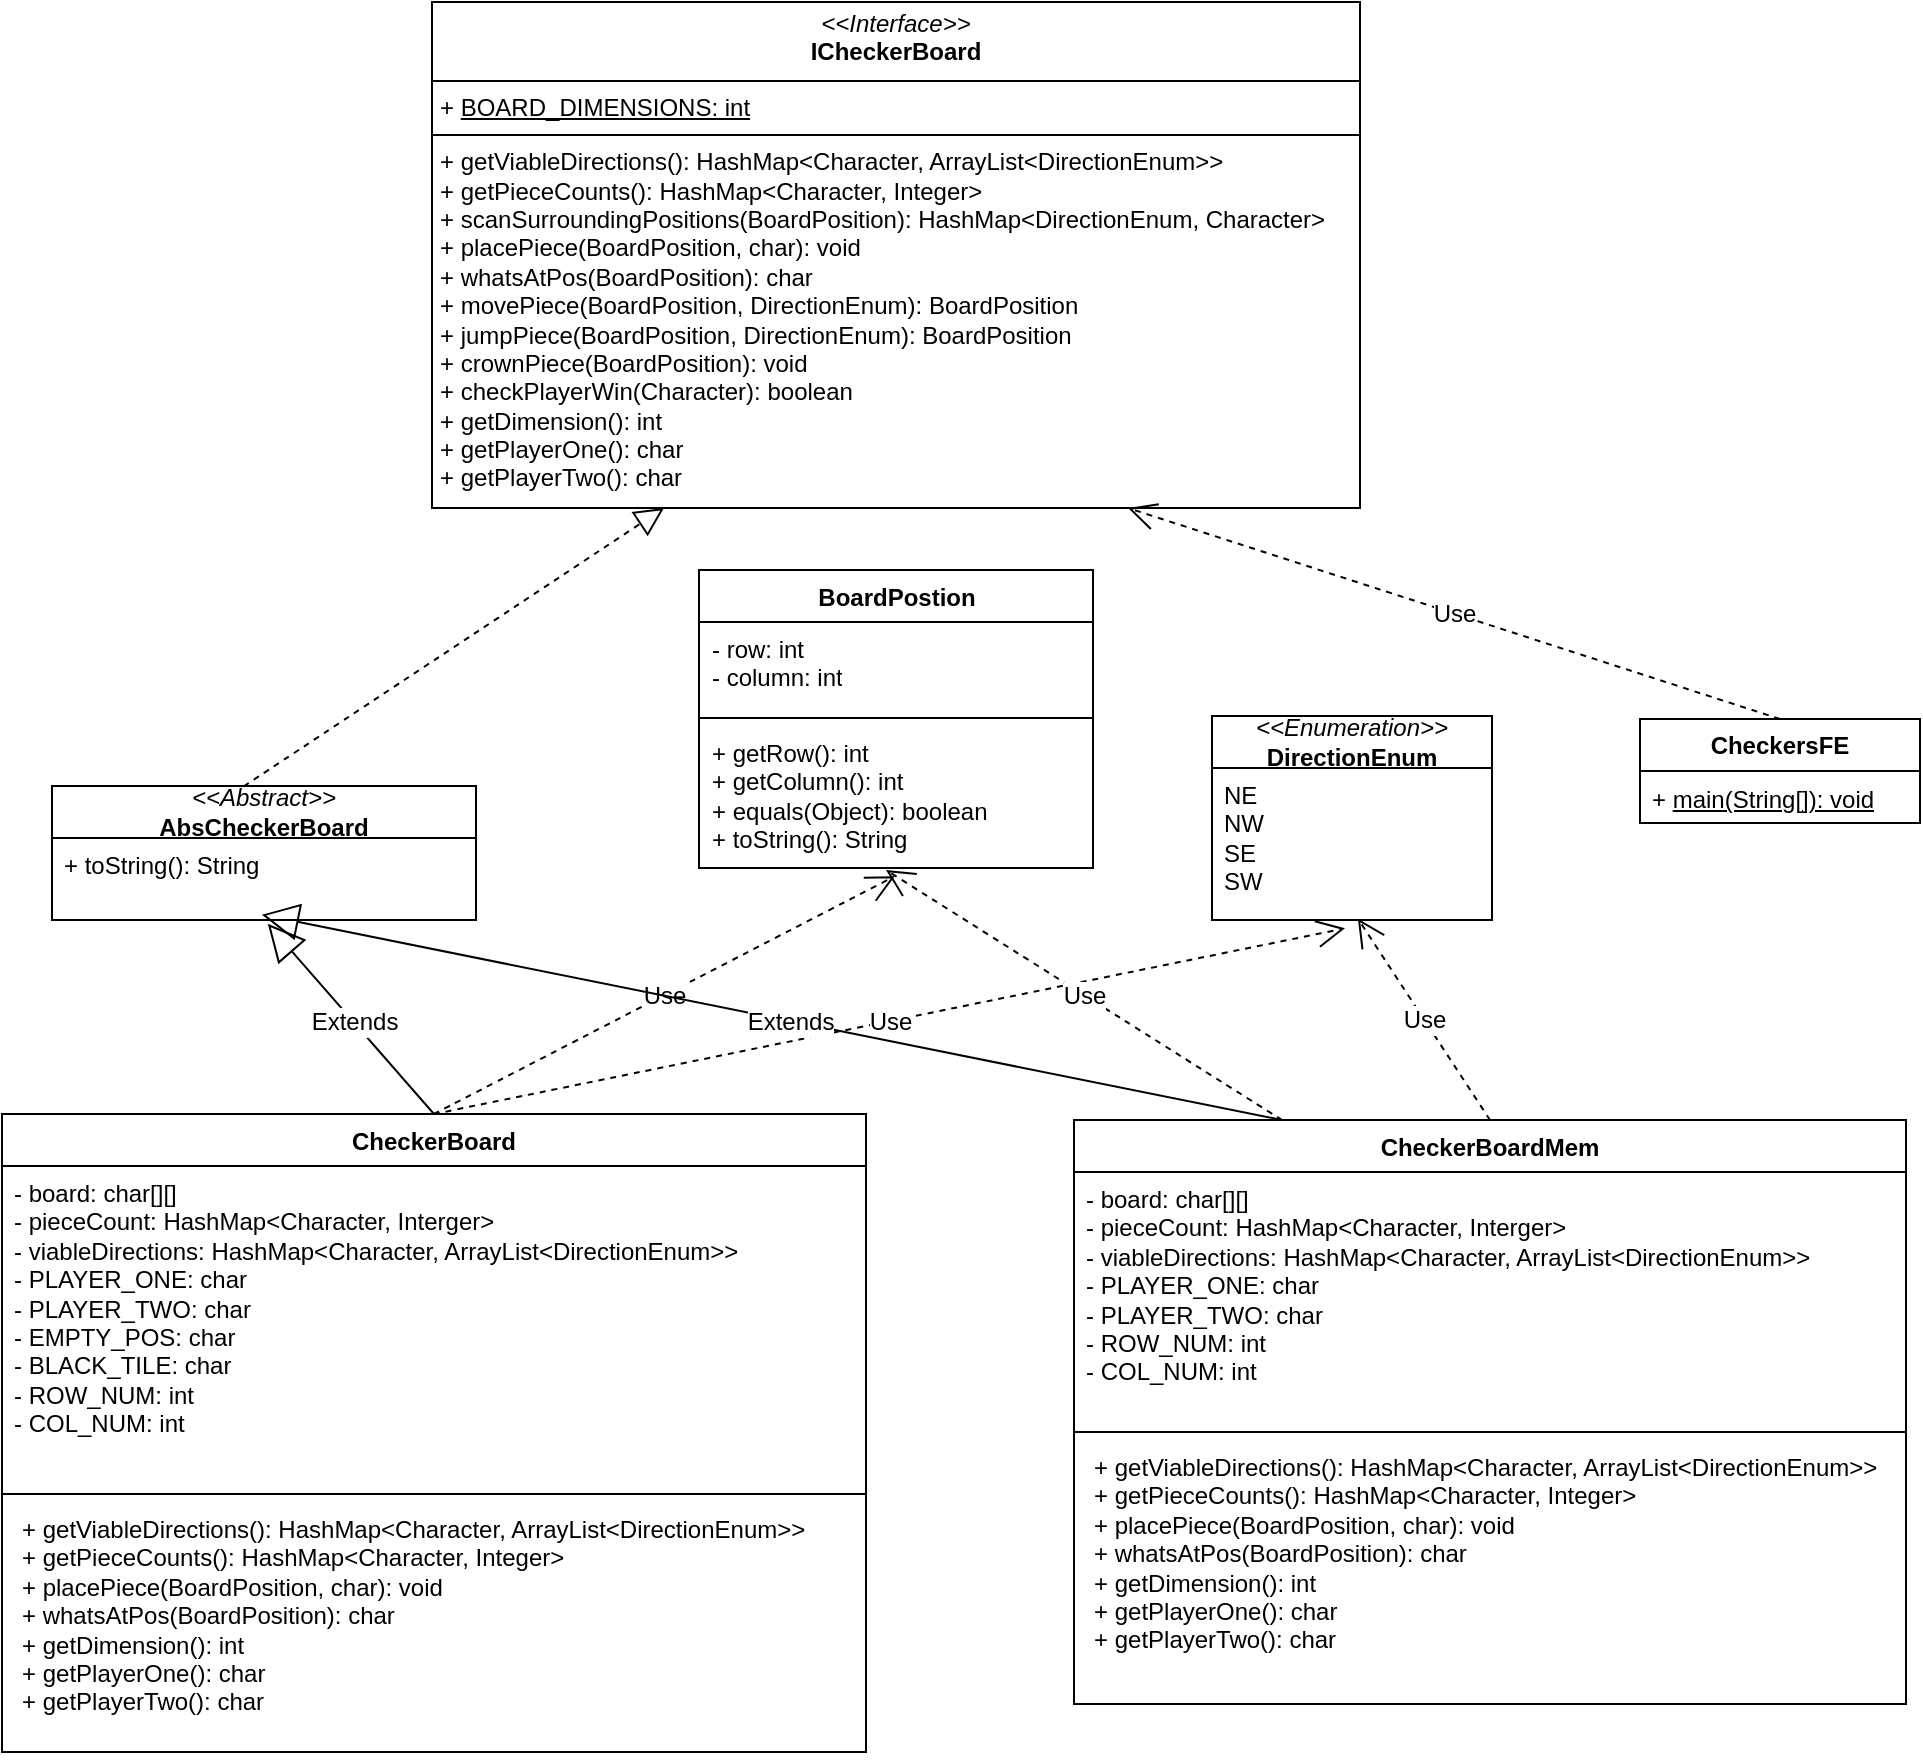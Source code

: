 <mxfile version="28.0.6">
  <diagram name="Page-1" id="F-XwuMX8a1b-xg2FgPpA">
    <mxGraphModel dx="1212" dy="1170" grid="0" gridSize="10" guides="1" tooltips="1" connect="1" arrows="1" fold="1" page="0" pageScale="1" pageWidth="850" pageHeight="1100" math="0" shadow="0">
      <root>
        <mxCell id="0" />
        <mxCell id="1" parent="0" />
        <mxCell id="sEbZ8bVrEcMrFXvDKS6X-10" value="&lt;p style=&quot;margin:0px;margin-top:4px;text-align:center;&quot;&gt;&lt;i&gt;&amp;lt;&amp;lt;Interface&amp;gt;&amp;gt;&lt;/i&gt;&lt;br&gt;&lt;b&gt;ICheckerBoard&lt;/b&gt;&lt;/p&gt;&lt;hr size=&quot;1&quot; style=&quot;border-style:solid;&quot;&gt;&lt;p style=&quot;margin:0px;margin-left:4px;&quot;&gt;+ &lt;u&gt;BOARD_DIMENSIONS: int&lt;/u&gt;&lt;br&gt;&lt;/p&gt;&lt;hr size=&quot;1&quot; style=&quot;border-style:solid;&quot;&gt;&lt;p style=&quot;margin:0px;margin-left:4px;&quot;&gt;+ getViableDirections(): HashMap&amp;lt;Character, ArrayList&amp;lt;DirectionEnum&amp;gt;&amp;gt;&lt;br&gt;+ getPieceCounts(): HashMap&amp;lt;Character, Integer&amp;gt;&lt;/p&gt;&lt;p style=&quot;margin:0px;margin-left:4px;&quot;&gt;+ scanSurroundingPositions(BoardPosition): HashMap&amp;lt;DirectionEnum, Character&amp;gt;&lt;/p&gt;&lt;p style=&quot;margin:0px;margin-left:4px;&quot;&gt;+ placePiece(BoardPosition, char): void&lt;/p&gt;&lt;p style=&quot;margin:0px;margin-left:4px;&quot;&gt;+ whatsAtPos(BoardPosition): char&lt;/p&gt;&lt;p style=&quot;margin:0px;margin-left:4px;&quot;&gt;+ movePiece(BoardPosition, DirectionEnum): BoardPosition&lt;/p&gt;&lt;p style=&quot;margin:0px;margin-left:4px;&quot;&gt;+ jumpPiece(BoardPosition, DirectionEnum): BoardPosition&lt;/p&gt;&lt;p style=&quot;margin:0px;margin-left:4px;&quot;&gt;+ crownPiece(BoardPosition): void&lt;/p&gt;&lt;p style=&quot;margin:0px;margin-left:4px;&quot;&gt;+ checkPlayerWin(Character): boolean&lt;/p&gt;&lt;p style=&quot;margin:0px;margin-left:4px;&quot;&gt;+ getDimension(): int&lt;/p&gt;&lt;p style=&quot;margin: 0px 0px 0px 4px;&quot;&gt;+ getPlayerOne(): char&lt;/p&gt;&lt;p style=&quot;margin: 0px 0px 0px 4px;&quot;&gt;+ getPlayerTwo(): char&lt;/p&gt;&lt;p style=&quot;margin:0px;margin-left:4px;&quot;&gt;&lt;br&gt;&lt;/p&gt;" style="verticalAlign=top;align=left;overflow=fill;html=1;whiteSpace=wrap;" parent="1" vertex="1">
          <mxGeometry x="241" y="-178" width="464" height="253" as="geometry" />
        </mxCell>
        <mxCell id="sEbZ8bVrEcMrFXvDKS6X-14" value="CheckerBoard" style="swimlane;fontStyle=1;align=center;verticalAlign=top;childLayout=stackLayout;horizontal=1;startSize=26;horizontalStack=0;resizeParent=1;resizeParentMax=0;resizeLast=0;collapsible=1;marginBottom=0;whiteSpace=wrap;html=1;" parent="1" vertex="1">
          <mxGeometry x="26" y="378" width="432" height="319" as="geometry" />
        </mxCell>
        <mxCell id="sEbZ8bVrEcMrFXvDKS6X-15" value="- board: char[][]&lt;div&gt;- pieceCount: HashMap&amp;lt;Character, Interger&amp;gt;&lt;/div&gt;&lt;div&gt;- viableDirections: HashMap&amp;lt;Character, ArrayList&amp;lt;DirectionEnum&amp;gt;&amp;gt;&lt;/div&gt;&lt;div&gt;- PLAYER_ONE: char&lt;/div&gt;&lt;div&gt;-&amp;nbsp;PLAYER_TWO: char&lt;/div&gt;&lt;div&gt;- EMPTY_POS: char&lt;/div&gt;&lt;div&gt;-&amp;nbsp;BLACK_TILE: char&lt;/div&gt;&lt;div&gt;-&amp;nbsp;ROW_NUM: int&lt;/div&gt;&lt;div&gt;-&amp;nbsp;COL_NUM: int&lt;/div&gt;" style="text;strokeColor=none;fillColor=none;align=left;verticalAlign=top;spacingLeft=4;spacingRight=4;overflow=hidden;rotatable=0;points=[[0,0.5],[1,0.5]];portConstraint=eastwest;whiteSpace=wrap;html=1;" parent="sEbZ8bVrEcMrFXvDKS6X-14" vertex="1">
          <mxGeometry y="26" width="432" height="160" as="geometry" />
        </mxCell>
        <mxCell id="sEbZ8bVrEcMrFXvDKS6X-16" value="" style="line;strokeWidth=1;fillColor=none;align=left;verticalAlign=middle;spacingTop=-1;spacingLeft=3;spacingRight=3;rotatable=0;labelPosition=right;points=[];portConstraint=eastwest;strokeColor=inherit;" parent="sEbZ8bVrEcMrFXvDKS6X-14" vertex="1">
          <mxGeometry y="186" width="432" height="8" as="geometry" />
        </mxCell>
        <mxCell id="sEbZ8bVrEcMrFXvDKS6X-17" value="&lt;p style=&quot;margin: 0px 0px 0px 4px;&quot;&gt;+ getViableDirections(): HashMap&amp;lt;Character, ArrayList&amp;lt;DirectionEnum&amp;gt;&amp;gt;&lt;br&gt;+ getPieceCounts(): HashMap&amp;lt;Character, Integer&amp;gt;&lt;/p&gt;&lt;p style=&quot;margin: 0px 0px 0px 4px;&quot;&gt;+ placePiece(BoardPosition, char): void&lt;/p&gt;&lt;p style=&quot;margin: 0px 0px 0px 4px;&quot;&gt;+ whatsAtPos(BoardPosition): char&lt;/p&gt;&lt;p style=&quot;margin: 0px 0px 0px 4px;&quot;&gt;+ getDimension(): int&lt;/p&gt;&lt;p style=&quot;margin: 0px 0px 0px 4px;&quot;&gt;+ getPlayerOne(): char&lt;/p&gt;&lt;p style=&quot;margin: 0px 0px 0px 4px;&quot;&gt;+ getPlayerTwo(): char&lt;/p&gt;" style="text;strokeColor=none;fillColor=none;align=left;verticalAlign=top;spacingLeft=4;spacingRight=4;overflow=hidden;rotatable=0;points=[[0,0.5],[1,0.5]];portConstraint=eastwest;whiteSpace=wrap;html=1;" parent="sEbZ8bVrEcMrFXvDKS6X-14" vertex="1">
          <mxGeometry y="194" width="432" height="125" as="geometry" />
        </mxCell>
        <mxCell id="sEbZ8bVrEcMrFXvDKS6X-18" value="&lt;i&gt;&amp;lt;&amp;lt;Abstract&amp;gt;&amp;gt;&lt;/i&gt;&lt;div&gt;&lt;b&gt;AbsCheckerBoard&lt;/b&gt;&lt;/div&gt;" style="swimlane;fontStyle=0;childLayout=stackLayout;horizontal=1;startSize=26;fillColor=none;horizontalStack=0;resizeParent=1;resizeParentMax=0;resizeLast=0;collapsible=1;marginBottom=0;whiteSpace=wrap;html=1;" parent="1" vertex="1">
          <mxGeometry x="51" y="214" width="212" height="67" as="geometry" />
        </mxCell>
        <mxCell id="sEbZ8bVrEcMrFXvDKS6X-19" value="+ toString(): String" style="text;strokeColor=none;fillColor=none;align=left;verticalAlign=top;spacingLeft=4;spacingRight=4;overflow=hidden;rotatable=0;points=[[0,0.5],[1,0.5]];portConstraint=eastwest;whiteSpace=wrap;html=1;" parent="sEbZ8bVrEcMrFXvDKS6X-18" vertex="1">
          <mxGeometry y="26" width="212" height="41" as="geometry" />
        </mxCell>
        <mxCell id="sEbZ8bVrEcMrFXvDKS6X-26" value="BoardPostion" style="swimlane;fontStyle=1;align=center;verticalAlign=top;childLayout=stackLayout;horizontal=1;startSize=26;horizontalStack=0;resizeParent=1;resizeParentMax=0;resizeLast=0;collapsible=1;marginBottom=0;whiteSpace=wrap;html=1;" parent="1" vertex="1">
          <mxGeometry x="374.5" y="106" width="197" height="149" as="geometry" />
        </mxCell>
        <mxCell id="sEbZ8bVrEcMrFXvDKS6X-27" value="- row: int&lt;div&gt;- column: int&lt;/div&gt;" style="text;strokeColor=none;fillColor=none;align=left;verticalAlign=top;spacingLeft=4;spacingRight=4;overflow=hidden;rotatable=0;points=[[0,0.5],[1,0.5]];portConstraint=eastwest;whiteSpace=wrap;html=1;" parent="sEbZ8bVrEcMrFXvDKS6X-26" vertex="1">
          <mxGeometry y="26" width="197" height="44" as="geometry" />
        </mxCell>
        <mxCell id="sEbZ8bVrEcMrFXvDKS6X-28" value="" style="line;strokeWidth=1;fillColor=none;align=left;verticalAlign=middle;spacingTop=-1;spacingLeft=3;spacingRight=3;rotatable=0;labelPosition=right;points=[];portConstraint=eastwest;strokeColor=inherit;" parent="sEbZ8bVrEcMrFXvDKS6X-26" vertex="1">
          <mxGeometry y="70" width="197" height="8" as="geometry" />
        </mxCell>
        <mxCell id="sEbZ8bVrEcMrFXvDKS6X-29" value="+ getRow(): int&lt;div&gt;+ getColumn(): int&lt;/div&gt;&lt;div&gt;+ equals(Object): boolean&lt;/div&gt;&lt;div&gt;+ toString(): String&lt;/div&gt;" style="text;strokeColor=none;fillColor=none;align=left;verticalAlign=top;spacingLeft=4;spacingRight=4;overflow=hidden;rotatable=0;points=[[0,0.5],[1,0.5]];portConstraint=eastwest;whiteSpace=wrap;html=1;" parent="sEbZ8bVrEcMrFXvDKS6X-26" vertex="1">
          <mxGeometry y="78" width="197" height="71" as="geometry" />
        </mxCell>
        <mxCell id="sEbZ8bVrEcMrFXvDKS6X-30" value="" style="endArrow=block;dashed=1;endFill=0;endSize=12;html=1;rounded=0;fontSize=12;curved=1;entryX=0.25;entryY=1;entryDx=0;entryDy=0;exitX=0.453;exitY=0.001;exitDx=0;exitDy=0;exitPerimeter=0;" parent="1" source="sEbZ8bVrEcMrFXvDKS6X-18" target="sEbZ8bVrEcMrFXvDKS6X-10" edge="1">
          <mxGeometry width="160" relative="1" as="geometry">
            <mxPoint x="133" y="170" as="sourcePoint" />
            <mxPoint x="293" y="170" as="targetPoint" />
          </mxGeometry>
        </mxCell>
        <mxCell id="sEbZ8bVrEcMrFXvDKS6X-32" value="&lt;i&gt;&amp;lt;&amp;lt;Enumeration&amp;gt;&amp;gt;&lt;/i&gt;&lt;div&gt;&lt;b&gt;DirectionEnum&lt;/b&gt;&lt;/div&gt;" style="swimlane;fontStyle=0;childLayout=stackLayout;horizontal=1;startSize=26;fillColor=none;horizontalStack=0;resizeParent=1;resizeParentMax=0;resizeLast=0;collapsible=1;marginBottom=0;whiteSpace=wrap;html=1;" parent="1" vertex="1">
          <mxGeometry x="631" y="179" width="140" height="102" as="geometry" />
        </mxCell>
        <mxCell id="sEbZ8bVrEcMrFXvDKS6X-33" value="NE&lt;div&gt;NW&lt;/div&gt;&lt;div&gt;SE&lt;/div&gt;&lt;div&gt;SW&lt;/div&gt;" style="text;strokeColor=none;fillColor=none;align=left;verticalAlign=top;spacingLeft=4;spacingRight=4;overflow=hidden;rotatable=0;points=[[0,0.5],[1,0.5]];portConstraint=eastwest;whiteSpace=wrap;html=1;" parent="sEbZ8bVrEcMrFXvDKS6X-32" vertex="1">
          <mxGeometry y="26" width="140" height="76" as="geometry" />
        </mxCell>
        <mxCell id="sEbZ8bVrEcMrFXvDKS6X-39" value="&lt;b&gt;CheckersFE&lt;/b&gt;" style="swimlane;fontStyle=0;childLayout=stackLayout;horizontal=1;startSize=26;fillColor=none;horizontalStack=0;resizeParent=1;resizeParentMax=0;resizeLast=0;collapsible=1;marginBottom=0;whiteSpace=wrap;html=1;" parent="1" vertex="1">
          <mxGeometry x="845" y="180.5" width="140" height="52" as="geometry" />
        </mxCell>
        <mxCell id="sEbZ8bVrEcMrFXvDKS6X-40" value="+ &lt;u&gt;main(String[]): void&lt;/u&gt;" style="text;strokeColor=none;fillColor=none;align=left;verticalAlign=top;spacingLeft=4;spacingRight=4;overflow=hidden;rotatable=0;points=[[0,0.5],[1,0.5]];portConstraint=eastwest;whiteSpace=wrap;html=1;" parent="sEbZ8bVrEcMrFXvDKS6X-39" vertex="1">
          <mxGeometry y="26" width="140" height="26" as="geometry" />
        </mxCell>
        <mxCell id="sEbZ8bVrEcMrFXvDKS6X-43" value="Extends" style="endArrow=block;endSize=16;endFill=0;html=1;rounded=0;fontSize=12;curved=1;exitX=0.5;exitY=0;exitDx=0;exitDy=0;entryX=0.509;entryY=1.047;entryDx=0;entryDy=0;entryPerimeter=0;" parent="1" source="sEbZ8bVrEcMrFXvDKS6X-14" target="sEbZ8bVrEcMrFXvDKS6X-19" edge="1">
          <mxGeometry x="-0.037" width="160" relative="1" as="geometry">
            <mxPoint x="190" y="327" as="sourcePoint" />
            <mxPoint x="350" y="327" as="targetPoint" />
            <mxPoint as="offset" />
          </mxGeometry>
        </mxCell>
        <mxCell id="sEbZ8bVrEcMrFXvDKS6X-44" value="Use" style="endArrow=open;endSize=12;dashed=1;html=1;rounded=0;fontSize=12;curved=1;exitX=0.5;exitY=0;exitDx=0;exitDy=0;entryX=0.497;entryY=1.058;entryDx=0;entryDy=0;entryPerimeter=0;" parent="1" source="sEbZ8bVrEcMrFXvDKS6X-14" target="sEbZ8bVrEcMrFXvDKS6X-29" edge="1">
          <mxGeometry width="160" relative="1" as="geometry">
            <mxPoint x="635" y="330" as="sourcePoint" />
            <mxPoint x="795" y="330" as="targetPoint" />
          </mxGeometry>
        </mxCell>
        <mxCell id="sEbZ8bVrEcMrFXvDKS6X-45" value="Use" style="endArrow=open;endSize=12;dashed=1;html=1;rounded=0;fontSize=12;curved=1;exitX=0.5;exitY=0;exitDx=0;exitDy=0;entryX=0.475;entryY=1.055;entryDx=0;entryDy=0;entryPerimeter=0;" parent="1" source="sEbZ8bVrEcMrFXvDKS6X-14" target="sEbZ8bVrEcMrFXvDKS6X-33" edge="1">
          <mxGeometry width="160" relative="1" as="geometry">
            <mxPoint x="635" y="330" as="sourcePoint" />
            <mxPoint x="694" y="291" as="targetPoint" />
          </mxGeometry>
        </mxCell>
        <mxCell id="sEbZ8bVrEcMrFXvDKS6X-46" value="Use" style="endArrow=open;endSize=12;dashed=1;html=1;rounded=0;fontSize=12;curved=1;exitX=0.5;exitY=0;exitDx=0;exitDy=0;entryX=0.75;entryY=1;entryDx=0;entryDy=0;" parent="1" source="sEbZ8bVrEcMrFXvDKS6X-39" target="sEbZ8bVrEcMrFXvDKS6X-10" edge="1">
          <mxGeometry width="160" relative="1" as="geometry">
            <mxPoint x="802" y="132" as="sourcePoint" />
            <mxPoint x="962" y="132" as="targetPoint" />
          </mxGeometry>
        </mxCell>
        <mxCell id="RHIsKUnyVpYmtgw5uWh5-2" value="CheckerBoardMem" style="swimlane;fontStyle=1;align=center;verticalAlign=top;childLayout=stackLayout;horizontal=1;startSize=26;horizontalStack=0;resizeParent=1;resizeParentMax=0;resizeLast=0;collapsible=1;marginBottom=0;whiteSpace=wrap;html=1;" vertex="1" parent="1">
          <mxGeometry x="562" y="381" width="416" height="292" as="geometry" />
        </mxCell>
        <mxCell id="RHIsKUnyVpYmtgw5uWh5-3" value="- board: char[][]&lt;div&gt;- pieceCount: HashMap&amp;lt;Character, Interger&amp;gt;&lt;/div&gt;&lt;div&gt;- viableDirections: HashMap&amp;lt;Character, ArrayList&amp;lt;DirectionEnum&amp;gt;&amp;gt;&lt;/div&gt;&lt;div&gt;- PLAYER_ONE: char&lt;/div&gt;&lt;div&gt;-&amp;nbsp;PLAYER_TWO: char&lt;/div&gt;&lt;div&gt;-&amp;nbsp;ROW_NUM: int&lt;/div&gt;&lt;div&gt;-&amp;nbsp;COL_NUM: int&lt;/div&gt;" style="text;strokeColor=none;fillColor=none;align=left;verticalAlign=top;spacingLeft=4;spacingRight=4;overflow=hidden;rotatable=0;points=[[0,0.5],[1,0.5]];portConstraint=eastwest;whiteSpace=wrap;html=1;" vertex="1" parent="RHIsKUnyVpYmtgw5uWh5-2">
          <mxGeometry y="26" width="416" height="126" as="geometry" />
        </mxCell>
        <mxCell id="RHIsKUnyVpYmtgw5uWh5-4" value="" style="line;strokeWidth=1;fillColor=none;align=left;verticalAlign=middle;spacingTop=-1;spacingLeft=3;spacingRight=3;rotatable=0;labelPosition=right;points=[];portConstraint=eastwest;strokeColor=inherit;" vertex="1" parent="RHIsKUnyVpYmtgw5uWh5-2">
          <mxGeometry y="152" width="416" height="8" as="geometry" />
        </mxCell>
        <mxCell id="RHIsKUnyVpYmtgw5uWh5-5" value="&lt;p style=&quot;margin: 0px 0px 0px 4px;&quot;&gt;+ getViableDirections(): HashMap&amp;lt;Character, ArrayList&amp;lt;DirectionEnum&amp;gt;&amp;gt;&lt;br&gt;+ getPieceCounts(): HashMap&amp;lt;Character, Integer&amp;gt;&lt;/p&gt;&lt;p style=&quot;margin: 0px 0px 0px 4px;&quot;&gt;+ placePiece(BoardPosition, char): void&lt;/p&gt;&lt;p style=&quot;margin: 0px 0px 0px 4px;&quot;&gt;+ whatsAtPos(BoardPosition): char&lt;/p&gt;&lt;p style=&quot;margin: 0px 0px 0px 4px;&quot;&gt;+ getDimension(): int&lt;/p&gt;&lt;p style=&quot;margin: 0px 0px 0px 4px;&quot;&gt;+ getPlayerOne(): char&lt;/p&gt;&lt;p style=&quot;margin: 0px 0px 0px 4px;&quot;&gt;+ getPlayerTwo(): char&lt;/p&gt;" style="text;strokeColor=none;fillColor=none;align=left;verticalAlign=top;spacingLeft=4;spacingRight=4;overflow=hidden;rotatable=0;points=[[0,0.5],[1,0.5]];portConstraint=eastwest;whiteSpace=wrap;html=1;" vertex="1" parent="RHIsKUnyVpYmtgw5uWh5-2">
          <mxGeometry y="160" width="416" height="132" as="geometry" />
        </mxCell>
        <mxCell id="RHIsKUnyVpYmtgw5uWh5-6" value="Extends" style="endArrow=block;endSize=16;endFill=0;html=1;rounded=0;fontSize=12;curved=1;exitX=0.25;exitY=0;exitDx=0;exitDy=0;entryX=0.495;entryY=0.935;entryDx=0;entryDy=0;entryPerimeter=0;" edge="1" parent="1" source="RHIsKUnyVpYmtgw5uWh5-2" target="sEbZ8bVrEcMrFXvDKS6X-19">
          <mxGeometry x="-0.037" width="160" relative="1" as="geometry">
            <mxPoint x="737" y="449" as="sourcePoint" />
            <mxPoint x="654" y="354" as="targetPoint" />
            <mxPoint as="offset" />
          </mxGeometry>
        </mxCell>
        <mxCell id="RHIsKUnyVpYmtgw5uWh5-7" value="Use" style="endArrow=open;endSize=12;dashed=1;html=1;rounded=0;fontSize=12;curved=1;exitX=0.25;exitY=0;exitDx=0;exitDy=0;" edge="1" parent="1" source="RHIsKUnyVpYmtgw5uWh5-2">
          <mxGeometry width="160" relative="1" as="geometry">
            <mxPoint x="662" y="473" as="sourcePoint" />
            <mxPoint x="468" y="256" as="targetPoint" />
          </mxGeometry>
        </mxCell>
        <mxCell id="RHIsKUnyVpYmtgw5uWh5-8" value="Use" style="endArrow=open;endSize=12;dashed=1;html=1;rounded=0;fontSize=12;curved=1;exitX=0.5;exitY=0;exitDx=0;exitDy=0;entryX=0.521;entryY=0.991;entryDx=0;entryDy=0;entryPerimeter=0;" edge="1" parent="1" source="RHIsKUnyVpYmtgw5uWh5-2" target="sEbZ8bVrEcMrFXvDKS6X-33">
          <mxGeometry width="160" relative="1" as="geometry">
            <mxPoint x="746" y="465" as="sourcePoint" />
            <mxPoint x="976" y="346" as="targetPoint" />
          </mxGeometry>
        </mxCell>
      </root>
    </mxGraphModel>
  </diagram>
</mxfile>
